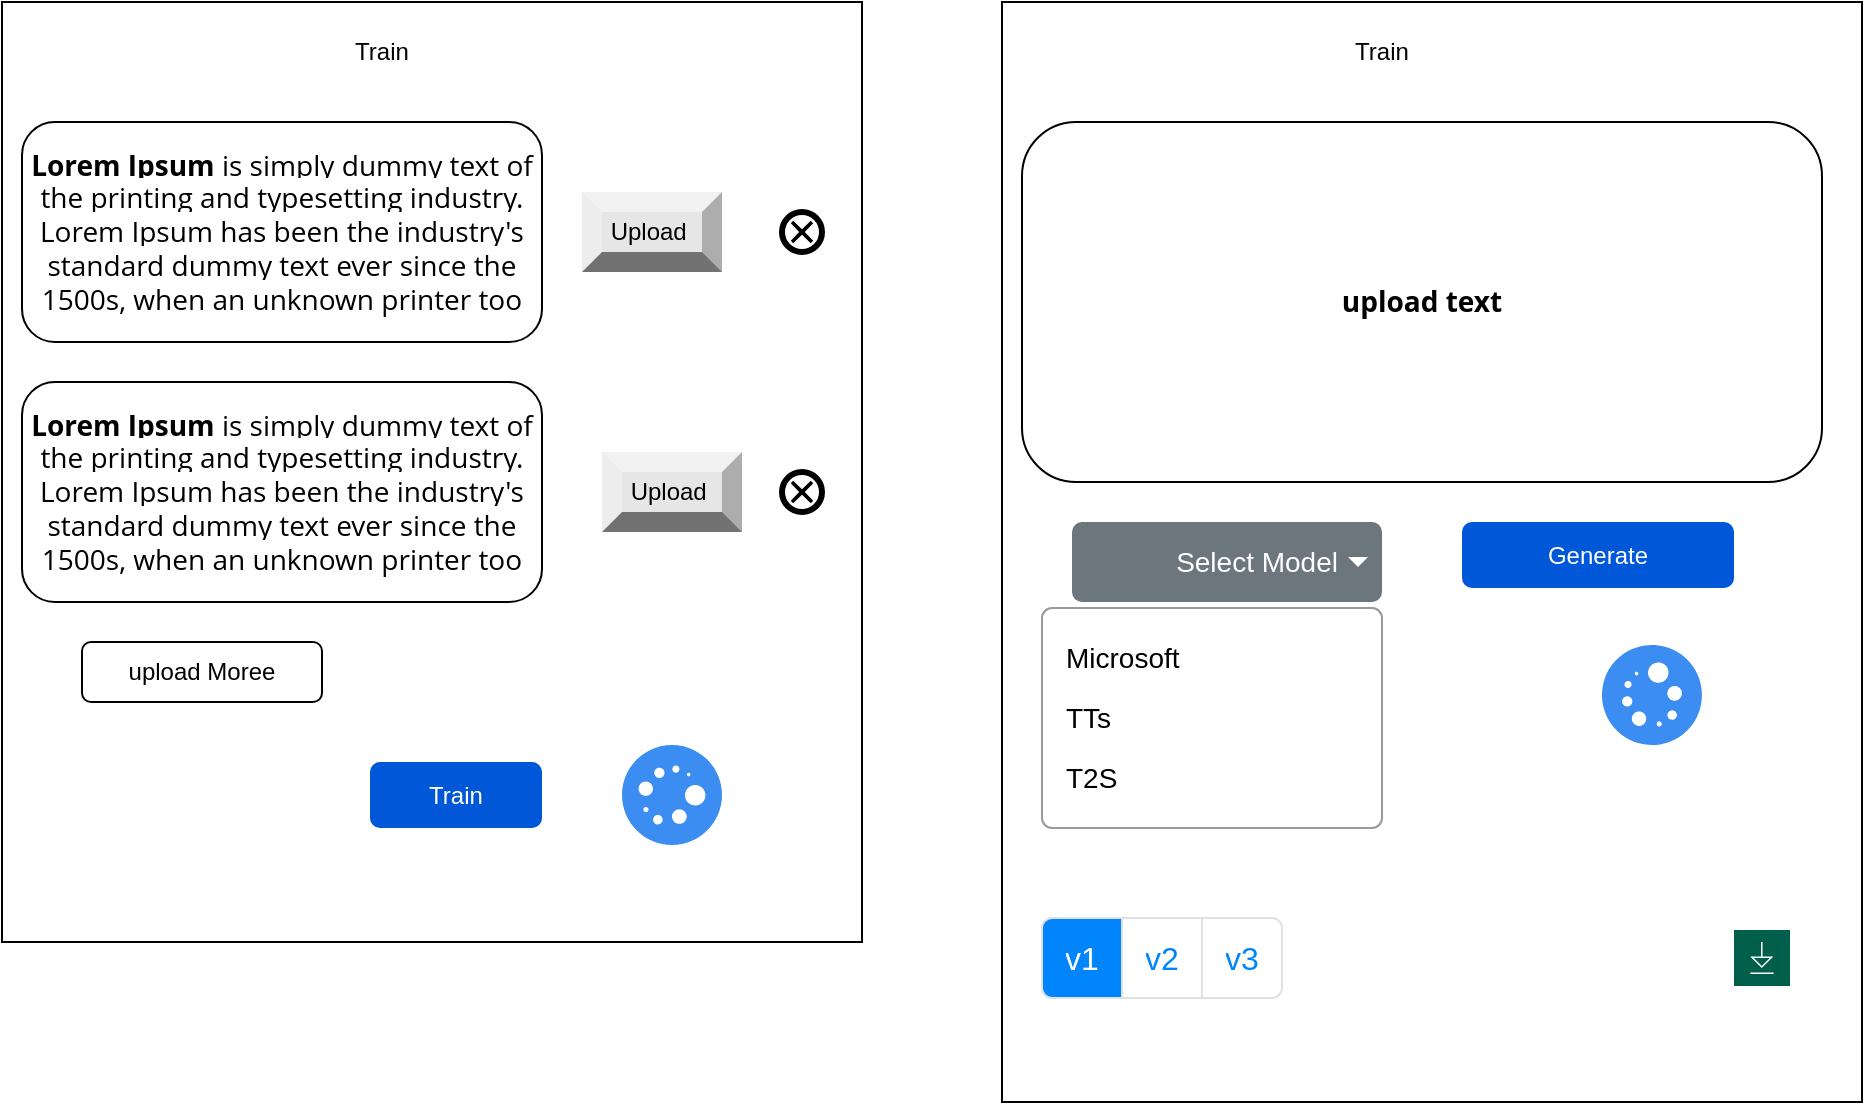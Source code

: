 <mxfile version="24.7.17">
  <diagram name="Page-1" id="FMf1aRGmWIwoX1qpz-Kv">
    <mxGraphModel dx="1499" dy="686" grid="1" gridSize="10" guides="1" tooltips="1" connect="1" arrows="1" fold="1" page="1" pageScale="1" pageWidth="850" pageHeight="1100" math="0" shadow="0">
      <root>
        <mxCell id="0" />
        <mxCell id="1" parent="0" />
        <mxCell id="3Wg2y0muf46QrGe-YWcL-1" value="" style="rounded=0;whiteSpace=wrap;html=1;" vertex="1" parent="1">
          <mxGeometry x="180" y="230" width="430" height="470" as="geometry" />
        </mxCell>
        <mxCell id="3Wg2y0muf46QrGe-YWcL-2" value="&lt;strong style=&quot;margin: 0px; padding: 0px; font-family: &amp;quot;Open Sans&amp;quot;, Arial, sans-serif; font-size: 14px; text-align: justify; background-color: rgb(255, 255, 255);&quot;&gt;Lorem Ipsum&lt;/strong&gt;&lt;span style=&quot;font-family: &amp;quot;Open Sans&amp;quot;, Arial, sans-serif; font-size: 14px; text-align: justify; background-color: rgb(255, 255, 255);&quot;&gt;&amp;nbsp;is simply dummy text of the printing and typesetting industry. Lorem Ipsum has been the industry&#39;s standard dummy text ever since the 1500s, when an unknown printer too&lt;/span&gt;" style="rounded=1;whiteSpace=wrap;html=1;" vertex="1" parent="1">
          <mxGeometry x="190" y="290" width="260" height="110" as="geometry" />
        </mxCell>
        <mxCell id="3Wg2y0muf46QrGe-YWcL-3" value="Train" style="text;html=1;align=center;verticalAlign=middle;whiteSpace=wrap;rounded=0;" vertex="1" parent="1">
          <mxGeometry x="340" y="240" width="60" height="30" as="geometry" />
        </mxCell>
        <mxCell id="3Wg2y0muf46QrGe-YWcL-4" value="Upload&amp;nbsp;" style="labelPosition=center;verticalLabelPosition=middle;align=center;html=1;shape=mxgraph.basic.shaded_button;dx=10;fillColor=#E6E6E6;strokeColor=none;whiteSpace=wrap;" vertex="1" parent="1">
          <mxGeometry x="470" y="325" width="70" height="40" as="geometry" />
        </mxCell>
        <mxCell id="3Wg2y0muf46QrGe-YWcL-5" value="&lt;strong style=&quot;margin: 0px; padding: 0px; font-family: &amp;quot;Open Sans&amp;quot;, Arial, sans-serif; font-size: 14px; text-align: justify; background-color: rgb(255, 255, 255);&quot;&gt;Lorem Ipsum&lt;/strong&gt;&lt;span style=&quot;font-family: &amp;quot;Open Sans&amp;quot;, Arial, sans-serif; font-size: 14px; text-align: justify; background-color: rgb(255, 255, 255);&quot;&gt;&amp;nbsp;is simply dummy text of the printing and typesetting industry. Lorem Ipsum has been the industry&#39;s standard dummy text ever since the 1500s, when an unknown printer too&lt;/span&gt;" style="rounded=1;whiteSpace=wrap;html=1;" vertex="1" parent="1">
          <mxGeometry x="190" y="420" width="260" height="110" as="geometry" />
        </mxCell>
        <mxCell id="3Wg2y0muf46QrGe-YWcL-6" value="Upload&amp;nbsp;" style="labelPosition=center;verticalLabelPosition=middle;align=center;html=1;shape=mxgraph.basic.shaded_button;dx=10;fillColor=#E6E6E6;strokeColor=none;whiteSpace=wrap;" vertex="1" parent="1">
          <mxGeometry x="480" y="455" width="70" height="40" as="geometry" />
        </mxCell>
        <mxCell id="3Wg2y0muf46QrGe-YWcL-7" value="" style="points=[[0.145,0.145,0],[0.5,0,0],[0.855,0.145,0],[1,0.5,0],[0.855,0.855,0],[0.5,1,0],[0.145,0.855,0],[0,0.5,0]];shape=mxgraph.bpmn.event;html=1;verticalLabelPosition=bottom;labelBackgroundColor=#ffffff;verticalAlign=top;align=center;perimeter=ellipsePerimeter;outlineConnect=0;aspect=fixed;outline=end;symbol=cancel;" vertex="1" parent="1">
          <mxGeometry x="570" y="335" width="20" height="20" as="geometry" />
        </mxCell>
        <mxCell id="3Wg2y0muf46QrGe-YWcL-8" value="" style="points=[[0.145,0.145,0],[0.5,0,0],[0.855,0.145,0],[1,0.5,0],[0.855,0.855,0],[0.5,1,0],[0.145,0.855,0],[0,0.5,0]];shape=mxgraph.bpmn.event;html=1;verticalLabelPosition=bottom;labelBackgroundColor=#ffffff;verticalAlign=top;align=center;perimeter=ellipsePerimeter;outlineConnect=0;aspect=fixed;outline=end;symbol=cancel;" vertex="1" parent="1">
          <mxGeometry x="570" y="465" width="20" height="20" as="geometry" />
        </mxCell>
        <mxCell id="3Wg2y0muf46QrGe-YWcL-9" value="upload Moree" style="rounded=1;whiteSpace=wrap;html=1;" vertex="1" parent="1">
          <mxGeometry x="220" y="550" width="120" height="30" as="geometry" />
        </mxCell>
        <mxCell id="3Wg2y0muf46QrGe-YWcL-10" value="Train" style="rounded=1;fillColor=#0057D8;strokeColor=none;html=1;whiteSpace=wrap;fontColor=#ffffff;align=center;verticalAlign=middle;fontStyle=0;fontSize=12;sketch=0;" vertex="1" parent="1">
          <mxGeometry x="364" y="610" width="86" height="33" as="geometry" />
        </mxCell>
        <mxCell id="3Wg2y0muf46QrGe-YWcL-11" value="" style="sketch=0;html=1;aspect=fixed;strokeColor=none;shadow=0;fillColor=#3B8DF1;verticalAlign=top;labelPosition=center;verticalLabelPosition=bottom;shape=mxgraph.gcp2.loading_3" vertex="1" parent="1">
          <mxGeometry x="490" y="601.5" width="50" height="50" as="geometry" />
        </mxCell>
        <mxCell id="3Wg2y0muf46QrGe-YWcL-12" value="" style="rounded=0;whiteSpace=wrap;html=1;" vertex="1" parent="1">
          <mxGeometry x="680" y="230" width="430" height="550" as="geometry" />
        </mxCell>
        <mxCell id="3Wg2y0muf46QrGe-YWcL-13" value="&lt;div style=&quot;text-align: justify;&quot;&gt;&lt;font face=&quot;Open Sans, Arial, sans-serif&quot;&gt;&lt;span style=&quot;font-size: 14px; background-color: rgb(255, 255, 255);&quot;&gt;&lt;b&gt;upload text&lt;/b&gt;&lt;/span&gt;&lt;/font&gt;&lt;/div&gt;" style="rounded=1;whiteSpace=wrap;html=1;" vertex="1" parent="1">
          <mxGeometry x="690" y="290" width="400" height="180" as="geometry" />
        </mxCell>
        <mxCell id="3Wg2y0muf46QrGe-YWcL-14" value="Train" style="text;html=1;align=center;verticalAlign=middle;whiteSpace=wrap;rounded=0;" vertex="1" parent="1">
          <mxGeometry x="840" y="240" width="60" height="30" as="geometry" />
        </mxCell>
        <mxCell id="3Wg2y0muf46QrGe-YWcL-15" value="Generate" style="rounded=1;fillColor=#0057D8;strokeColor=none;html=1;whiteSpace=wrap;fontColor=#ffffff;align=center;verticalAlign=middle;fontStyle=0;fontSize=12;sketch=0;" vertex="1" parent="1">
          <mxGeometry x="910" y="490" width="136" height="33" as="geometry" />
        </mxCell>
        <mxCell id="3Wg2y0muf46QrGe-YWcL-16" value="Select Model" style="html=1;shadow=0;dashed=0;shape=mxgraph.bootstrap.rrect;rSize=5;strokeColor=none;strokeWidth=1;fillColor=#6C767D;fontColor=#ffffff;whiteSpace=wrap;align=right;verticalAlign=middle;fontStyle=0;fontSize=14;spacingLeft=10;spacingRight=20;" vertex="1" parent="1">
          <mxGeometry x="715" y="490" width="155" height="40" as="geometry" />
        </mxCell>
        <mxCell id="3Wg2y0muf46QrGe-YWcL-17" value="" style="shape=triangle;direction=south;fillColor=#ffffff;strokeColor=none;perimeter=none;" vertex="1" parent="3Wg2y0muf46QrGe-YWcL-16">
          <mxGeometry x="1" y="0.5" width="10" height="5" relative="1" as="geometry">
            <mxPoint x="-17" y="-2.5" as="offset" />
          </mxGeometry>
        </mxCell>
        <mxCell id="3Wg2y0muf46QrGe-YWcL-18" value="" style="swimlane;container=1;shape=mxgraph.bootstrap.rrect;rSize=5;strokeColor=#999999;fillColor=#ffffff;fontStyle=0;childLayout=stackLayout;horizontal=1;startSize=0;horizontalStack=0;resizeParent=1;resizeParentMax=0;resizeLast=0;collapsible=0;marginBottom=0;whiteSpace=wrap;html=1;" vertex="1" parent="1">
          <mxGeometry x="700" y="533" width="170" height="110" as="geometry" />
        </mxCell>
        <mxCell id="3Wg2y0muf46QrGe-YWcL-19" value="" style="text;align=center;verticalAlign=middle;spacingLeft=10;spacingRight=10;overflow=hidden;points=[[0,0.5],[1,0.5]];portConstraint=eastwest;rotatable=0;whiteSpace=wrap;html=1;fontColor=inherit;" vertex="1" parent="3Wg2y0muf46QrGe-YWcL-18">
          <mxGeometry width="170" height="10" as="geometry" />
        </mxCell>
        <mxCell id="3Wg2y0muf46QrGe-YWcL-20" value="Microsoft" style="text;align=left;verticalAlign=middle;spacingLeft=10;spacingRight=10;overflow=hidden;points=[[0,0.5],[1,0.5]];portConstraint=eastwest;rotatable=0;whiteSpace=wrap;html=1;fontColor=inherit;fontSize=14;fontStyle=0;" vertex="1" parent="3Wg2y0muf46QrGe-YWcL-18">
          <mxGeometry y="10" width="170" height="30" as="geometry" />
        </mxCell>
        <mxCell id="3Wg2y0muf46QrGe-YWcL-21" value="TTs" style="text;align=left;verticalAlign=middle;spacingLeft=10;spacingRight=10;overflow=hidden;points=[[0,0.5],[1,0.5]];portConstraint=eastwest;rotatable=0;whiteSpace=wrap;html=1;fontColor=inherit;fontSize=14;fontStyle=0;" vertex="1" parent="3Wg2y0muf46QrGe-YWcL-18">
          <mxGeometry y="40" width="170" height="30" as="geometry" />
        </mxCell>
        <mxCell id="3Wg2y0muf46QrGe-YWcL-22" value="T2S" style="text;align=left;verticalAlign=middle;spacingLeft=10;spacingRight=10;overflow=hidden;points=[[0,0.5],[1,0.5]];portConstraint=eastwest;rotatable=0;whiteSpace=wrap;html=1;fontColor=inherit;fontSize=14;fontStyle=0;" vertex="1" parent="3Wg2y0muf46QrGe-YWcL-18">
          <mxGeometry y="70" width="170" height="30" as="geometry" />
        </mxCell>
        <mxCell id="3Wg2y0muf46QrGe-YWcL-23" value="" style="text;align=center;verticalAlign=middle;spacingLeft=10;spacingRight=10;overflow=hidden;points=[[0,0.5],[1,0.5]];portConstraint=eastwest;rotatable=0;whiteSpace=wrap;html=1;fontColor=inherit;" vertex="1" parent="3Wg2y0muf46QrGe-YWcL-18">
          <mxGeometry y="100" width="170" height="10" as="geometry" />
        </mxCell>
        <mxCell id="3Wg2y0muf46QrGe-YWcL-24" value="" style="sketch=0;html=1;aspect=fixed;strokeColor=none;shadow=0;fillColor=#3B8DF1;verticalAlign=top;labelPosition=center;verticalLabelPosition=bottom;shape=mxgraph.gcp2.loading_3;rotation=-75;" vertex="1" parent="1">
          <mxGeometry x="980" y="551.5" width="50" height="50" as="geometry" />
        </mxCell>
        <mxCell id="3Wg2y0muf46QrGe-YWcL-25" value="" style="shape=image;verticalLabelPosition=bottom;labelBackgroundColor=default;verticalAlign=top;aspect=fixed;imageAspect=0;image=https://t3.ftcdn.net/jpg/05/82/39/58/360_F_582395813_KWYSsH5FIegXQezEpe5H2QBq4dHC7vV1.jpg;" vertex="1" parent="1">
          <mxGeometry x="840" y="665.5" width="170" height="85" as="geometry" />
        </mxCell>
        <mxCell id="3Wg2y0muf46QrGe-YWcL-26" value="" style="swimlane;shape=mxgraph.bootstrap.anchor;strokeColor=#DEE2E6;fillColor=#ffffff;fontColor=#0085FC;fontStyle=0;childLayout=stackLayout;horizontal=0;startSize=0;horizontalStack=1;resizeParent=1;resizeParentMax=0;resizeLast=0;collapsible=0;marginBottom=0;whiteSpace=wrap;html=1;" vertex="1" parent="1">
          <mxGeometry x="700" y="688" width="120" height="40" as="geometry" />
        </mxCell>
        <mxCell id="3Wg2y0muf46QrGe-YWcL-27" value="v1" style="text;strokeColor=inherit;align=center;verticalAlign=middle;spacingLeft=5;spacingRight=5;overflow=hidden;points=[[0,0.5],[1,0.5]];portConstraint=eastwest;rotatable=0;whiteSpace=wrap;html=1;shape=mxgraph.bootstrap.leftButton;rSize=5;fillColor=#0085FC;fontColor=#ffffff;fontSize=16;" vertex="1" parent="3Wg2y0muf46QrGe-YWcL-26">
          <mxGeometry width="40" height="40" as="geometry" />
        </mxCell>
        <mxCell id="3Wg2y0muf46QrGe-YWcL-28" value="v2" style="text;strokeColor=inherit;align=center;verticalAlign=middle;spacingLeft=5;spacingRight=5;overflow=hidden;points=[[0,0.5],[1,0.5]];portConstraint=eastwest;rotatable=0;whiteSpace=wrap;html=1;rSize=5;fillColor=inherit;fontColor=inherit;fontSize=16;" vertex="1" parent="3Wg2y0muf46QrGe-YWcL-26">
          <mxGeometry x="40" width="40" height="40" as="geometry" />
        </mxCell>
        <mxCell id="3Wg2y0muf46QrGe-YWcL-29" value="v3" style="text;strokeColor=inherit;align=center;verticalAlign=middle;spacingLeft=5;spacingRight=5;overflow=hidden;points=[[0,0.5],[1,0.5]];portConstraint=eastwest;rotatable=0;whiteSpace=wrap;html=1;shape=mxgraph.bootstrap.rightButton;rSize=5;fillColor=inherit;fontColor=inherit;fontSize=16;" vertex="1" parent="3Wg2y0muf46QrGe-YWcL-26">
          <mxGeometry x="80" width="40" height="40" as="geometry" />
        </mxCell>
        <mxCell id="3Wg2y0muf46QrGe-YWcL-30" value="" style="sketch=0;pointerEvents=1;shadow=0;dashed=0;html=1;strokeColor=none;fillColor=#005F4B;labelPosition=center;verticalLabelPosition=bottom;verticalAlign=top;align=center;outlineConnect=0;shape=mxgraph.veeam2.download;" vertex="1" parent="1">
          <mxGeometry x="1046" y="694" width="28.0" height="28.0" as="geometry" />
        </mxCell>
      </root>
    </mxGraphModel>
  </diagram>
</mxfile>
